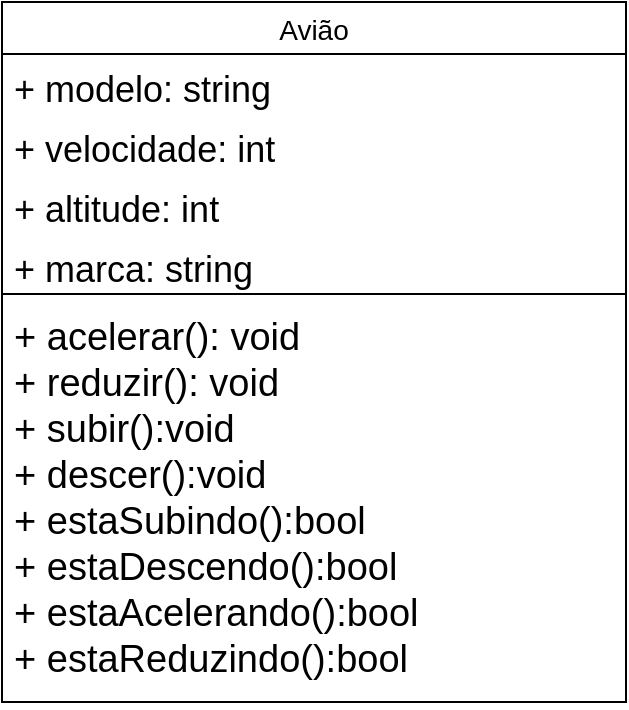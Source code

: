 <mxfile version="20.8.23" type="device"><diagram name="Página-1" id="DUmChBJFwqawTDWpV-Ct"><mxGraphModel dx="1434" dy="796" grid="1" gridSize="10" guides="1" tooltips="1" connect="1" arrows="1" fold="1" page="1" pageScale="1" pageWidth="827" pageHeight="1169" math="0" shadow="0"><root><mxCell id="0"/><mxCell id="1" parent="0"/><mxCell id="g96kTn4G-mO8WMr4ehK0-11" value="Avião" style="swimlane;fontStyle=0;childLayout=stackLayout;horizontal=1;startSize=26;horizontalStack=0;resizeParent=1;resizeParentMax=0;resizeLast=0;collapsible=1;marginBottom=0;align=center;fontSize=14;" vertex="1" parent="1"><mxGeometry x="178" y="120" width="312" height="350" as="geometry"><mxRectangle x="334" y="300" width="80" height="30" as="alternateBounds"/></mxGeometry></mxCell><mxCell id="g96kTn4G-mO8WMr4ehK0-12" value="+ modelo: string&#10;" style="text;strokeColor=none;fillColor=none;spacingLeft=4;spacingRight=4;overflow=hidden;rotatable=0;points=[[0,0.5],[1,0.5]];portConstraint=eastwest;fontSize=18;" vertex="1" parent="g96kTn4G-mO8WMr4ehK0-11"><mxGeometry y="26" width="312" height="30" as="geometry"/></mxCell><mxCell id="g96kTn4G-mO8WMr4ehK0-13" value="+ velocidade: int" style="text;strokeColor=none;fillColor=none;spacingLeft=4;spacingRight=4;overflow=hidden;rotatable=0;points=[[0,0.5],[1,0.5]];portConstraint=eastwest;fontSize=18;" vertex="1" parent="g96kTn4G-mO8WMr4ehK0-11"><mxGeometry y="56" width="312" height="30" as="geometry"/></mxCell><mxCell id="g96kTn4G-mO8WMr4ehK0-31" value="+ altitude: int" style="text;strokeColor=none;fillColor=none;spacingLeft=4;spacingRight=4;overflow=hidden;rotatable=0;points=[[0,0.5],[1,0.5]];portConstraint=eastwest;fontSize=18;" vertex="1" parent="g96kTn4G-mO8WMr4ehK0-11"><mxGeometry y="86" width="312" height="30" as="geometry"/></mxCell><mxCell id="g96kTn4G-mO8WMr4ehK0-30" value="+ marca: string" style="text;strokeColor=none;fillColor=none;spacingLeft=4;spacingRight=4;overflow=hidden;rotatable=0;points=[[0,0.5],[1,0.5]];portConstraint=eastwest;fontSize=18;" vertex="1" parent="g96kTn4G-mO8WMr4ehK0-11"><mxGeometry y="116" width="312" height="30" as="geometry"/></mxCell><mxCell id="g96kTn4G-mO8WMr4ehK0-32" value="+ acelerar(): void&#10;+ reduzir(): void&#10;+ subir():void&#10;+ descer():void&#10;+ estaSubindo():bool&#10;+ estaDescendo():bool&#10;+ estaAcelerando():bool&#10;+ estaReduzindo():bool&#10;&#10;&#10; " style="text;strokeColor=default;fillColor=none;spacingLeft=4;spacingRight=4;overflow=hidden;rotatable=0;points=[[0,0.5],[1,0.5]];portConstraint=eastwest;fontSize=19;spacing=2;spacingTop=3;" vertex="1" parent="g96kTn4G-mO8WMr4ehK0-11"><mxGeometry y="146" width="312" height="204" as="geometry"/></mxCell></root></mxGraphModel></diagram></mxfile>